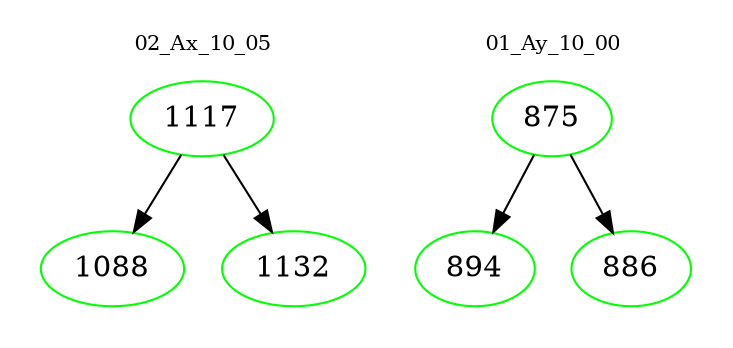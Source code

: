 digraph{
subgraph cluster_0 {
color = white
label = "02_Ax_10_05";
fontsize=10;
T0_1117 [label="1117", color="green"]
T0_1117 -> T0_1088 [color="black"]
T0_1088 [label="1088", color="green"]
T0_1117 -> T0_1132 [color="black"]
T0_1132 [label="1132", color="green"]
}
subgraph cluster_1 {
color = white
label = "01_Ay_10_00";
fontsize=10;
T1_875 [label="875", color="green"]
T1_875 -> T1_894 [color="black"]
T1_894 [label="894", color="green"]
T1_875 -> T1_886 [color="black"]
T1_886 [label="886", color="green"]
}
}

